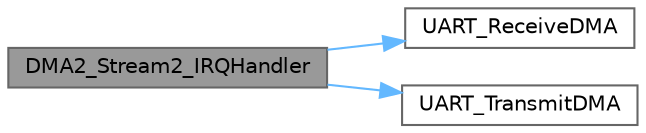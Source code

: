 digraph "DMA2_Stream2_IRQHandler"
{
 // LATEX_PDF_SIZE
  bgcolor="transparent";
  edge [fontname=Helvetica,fontsize=10,labelfontname=Helvetica,labelfontsize=10];
  node [fontname=Helvetica,fontsize=10,shape=box,height=0.2,width=0.4];
  rankdir="LR";
  Node1 [id="Node000001",label="DMA2_Stream2_IRQHandler",height=0.2,width=0.4,color="gray40", fillcolor="grey60", style="filled", fontcolor="black",tooltip="DMA2 Stream2 IRQ Handler (USART1 RX)"];
  Node1 -> Node2 [id="edge1_Node000001_Node000002",color="steelblue1",style="solid",tooltip=" "];
  Node2 [id="Node000002",label="UART_ReceiveDMA",height=0.2,width=0.4,color="grey40", fillcolor="white", style="filled",URL="$d1/d87/uart_8c.html#a603d71c277d201f0f958dcbf883616eb",tooltip="Receive data via UART using DMA."];
  Node1 -> Node3 [id="edge2_Node000001_Node000003",color="steelblue1",style="solid",tooltip=" "];
  Node3 [id="Node000003",label="UART_TransmitDMA",height=0.2,width=0.4,color="grey40", fillcolor="white", style="filled",URL="$d1/d87/uart_8c.html#acb6786417c75424ac8029d4f521de3cf",tooltip="Transmit data via UART using DMA."];
}
